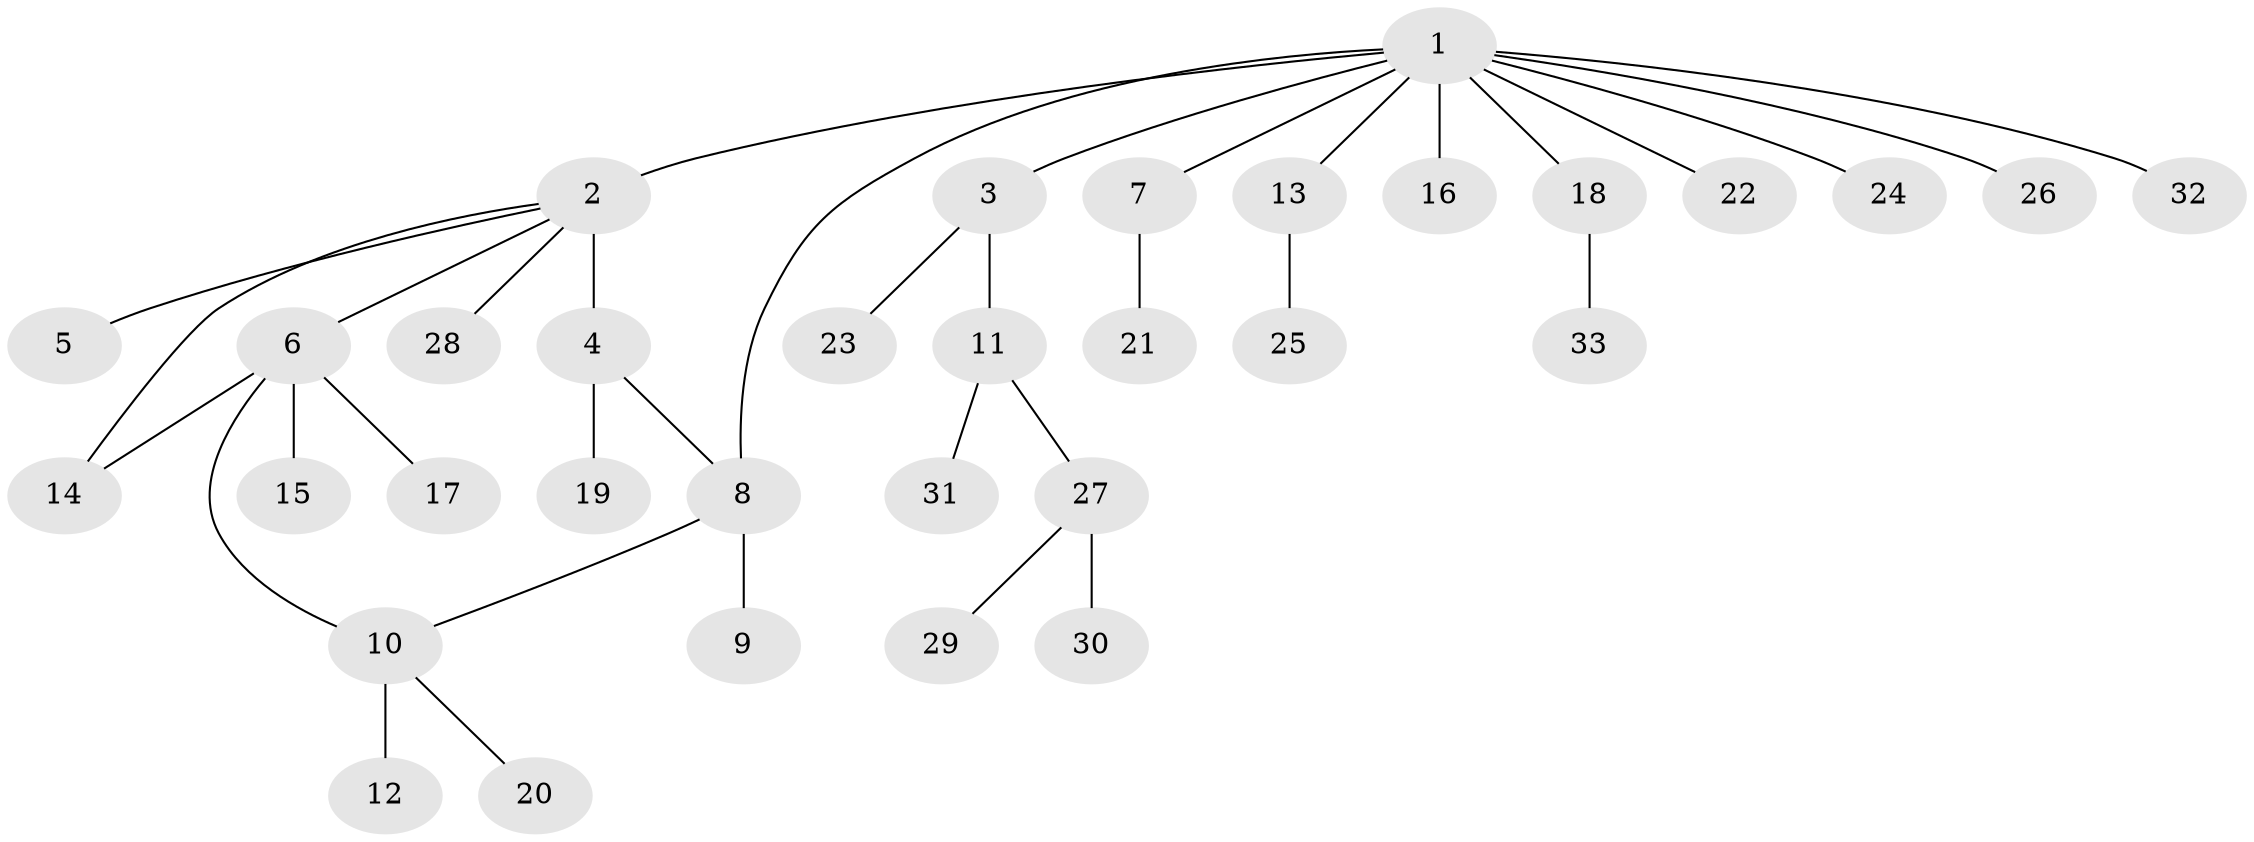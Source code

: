 // original degree distribution, {12: 0.030303030303030304, 4: 0.06060606060606061, 2: 0.24242424242424243, 7: 0.015151515151515152, 9: 0.015151515151515152, 1: 0.5909090909090909, 3: 0.045454545454545456}
// Generated by graph-tools (version 1.1) at 2025/50/03/04/25 22:50:40]
// undirected, 33 vertices, 35 edges
graph export_dot {
  node [color=gray90,style=filled];
  1;
  2;
  3;
  4;
  5;
  6;
  7;
  8;
  9;
  10;
  11;
  12;
  13;
  14;
  15;
  16;
  17;
  18;
  19;
  20;
  21;
  22;
  23;
  24;
  25;
  26;
  27;
  28;
  29;
  30;
  31;
  32;
  33;
  1 -- 2 [weight=1.0];
  1 -- 3 [weight=1.0];
  1 -- 7 [weight=1.0];
  1 -- 8 [weight=1.0];
  1 -- 13 [weight=1.0];
  1 -- 16 [weight=1.0];
  1 -- 18 [weight=1.0];
  1 -- 22 [weight=1.0];
  1 -- 24 [weight=1.0];
  1 -- 26 [weight=1.0];
  1 -- 32 [weight=1.0];
  2 -- 4 [weight=6.0];
  2 -- 5 [weight=1.0];
  2 -- 6 [weight=1.0];
  2 -- 14 [weight=1.0];
  2 -- 28 [weight=1.0];
  3 -- 11 [weight=1.0];
  3 -- 23 [weight=1.0];
  4 -- 8 [weight=1.0];
  4 -- 19 [weight=1.0];
  6 -- 10 [weight=1.0];
  6 -- 14 [weight=1.0];
  6 -- 15 [weight=1.0];
  6 -- 17 [weight=2.0];
  7 -- 21 [weight=2.0];
  8 -- 9 [weight=5.0];
  8 -- 10 [weight=1.0];
  10 -- 12 [weight=2.0];
  10 -- 20 [weight=1.0];
  11 -- 27 [weight=1.0];
  11 -- 31 [weight=1.0];
  13 -- 25 [weight=1.0];
  18 -- 33 [weight=1.0];
  27 -- 29 [weight=1.0];
  27 -- 30 [weight=1.0];
}
